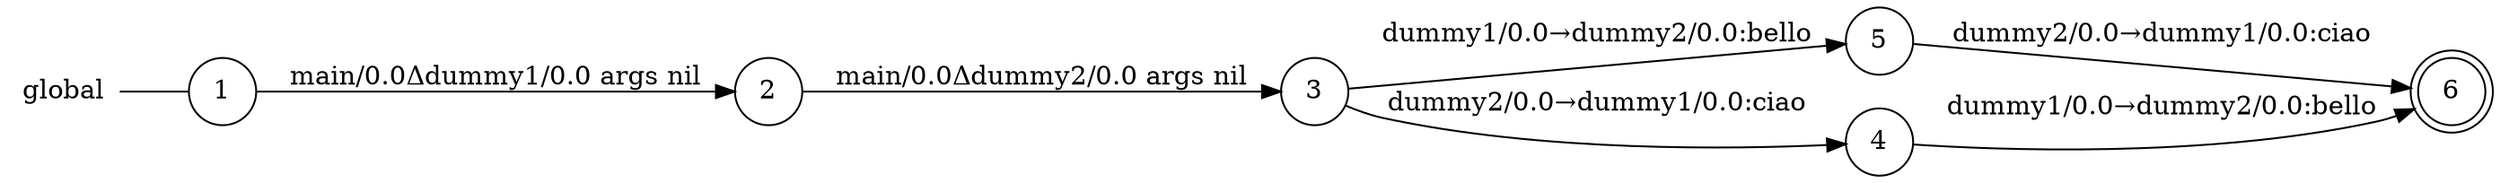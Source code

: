 digraph global {
	rankdir="LR";
	n_0 [label="global", shape="plaintext"];
	n_1 [id="5", shape=circle, label="5"];
	n_2 [id="6", shape=doublecircle, label="6"];
	n_3 [id="1", shape=circle, label="1"];
	n_0 -> n_3 [arrowhead=none];
	n_4 [id="2", shape=circle, label="2"];
	n_5 [id="4", shape=circle, label="4"];
	n_6 [id="3", shape=circle, label="3"];

	n_6 -> n_5 [id="[$e|2]", label="dummy2/0.0→dummy1/0.0:ciao"];
	n_6 -> n_1 [id="[$e|3]", label="dummy1/0.0→dummy2/0.0:bello"];
	n_3 -> n_4 [id="[$e|0]", label="main/0.0Δdummy1/0.0 args nil"];
	n_4 -> n_6 [id="[$e|1]", label="main/0.0Δdummy2/0.0 args nil"];
	n_1 -> n_2 [id="[$e|5]", label="dummy2/0.0→dummy1/0.0:ciao"];
	n_5 -> n_2 [id="[$e|4]", label="dummy1/0.0→dummy2/0.0:bello"];
}
